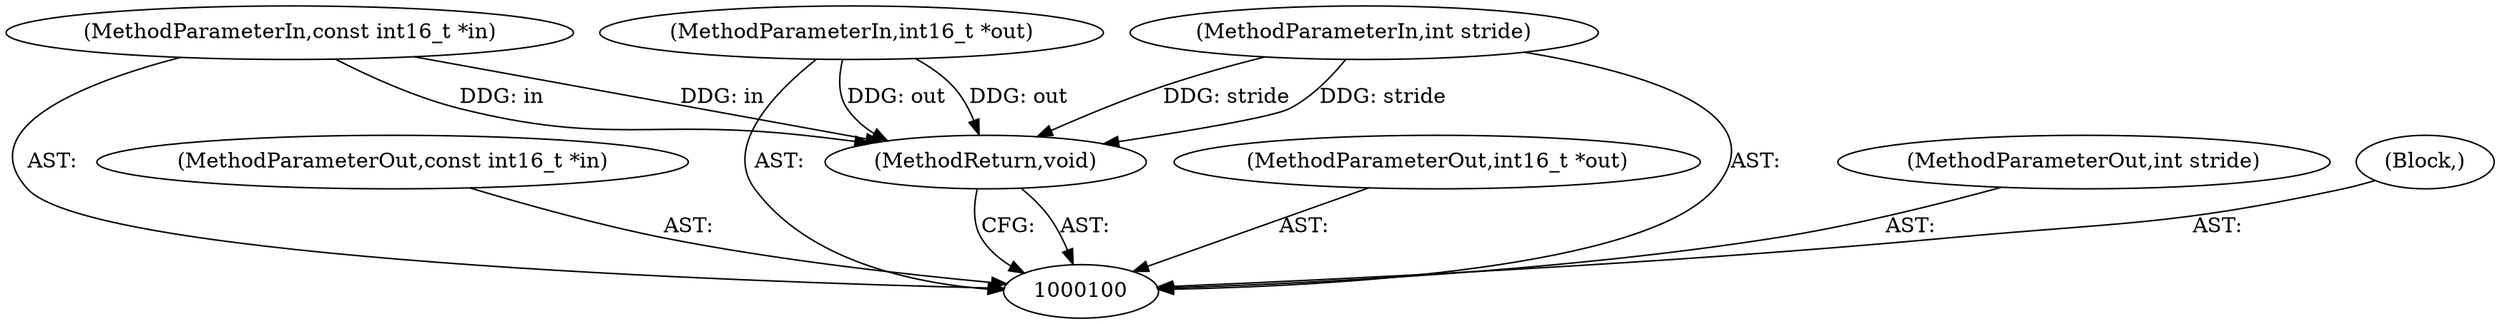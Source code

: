 digraph "0_Android_5a9753fca56f0eeb9f61e342b2fccffc364f9426_74" {
"1000101" [label="(MethodParameterIn,const int16_t *in)"];
"1000111" [label="(MethodParameterOut,const int16_t *in)"];
"1000105" [label="(MethodReturn,void)"];
"1000102" [label="(MethodParameterIn,int16_t *out)"];
"1000112" [label="(MethodParameterOut,int16_t *out)"];
"1000103" [label="(MethodParameterIn,int stride)"];
"1000113" [label="(MethodParameterOut,int stride)"];
"1000104" [label="(Block,)"];
"1000101" -> "1000100"  [label="AST: "];
"1000101" -> "1000105"  [label="DDG: in"];
"1000111" -> "1000100"  [label="AST: "];
"1000105" -> "1000100"  [label="AST: "];
"1000105" -> "1000100"  [label="CFG: "];
"1000103" -> "1000105"  [label="DDG: stride"];
"1000102" -> "1000105"  [label="DDG: out"];
"1000101" -> "1000105"  [label="DDG: in"];
"1000102" -> "1000100"  [label="AST: "];
"1000102" -> "1000105"  [label="DDG: out"];
"1000112" -> "1000100"  [label="AST: "];
"1000103" -> "1000100"  [label="AST: "];
"1000103" -> "1000105"  [label="DDG: stride"];
"1000113" -> "1000100"  [label="AST: "];
"1000104" -> "1000100"  [label="AST: "];
}
